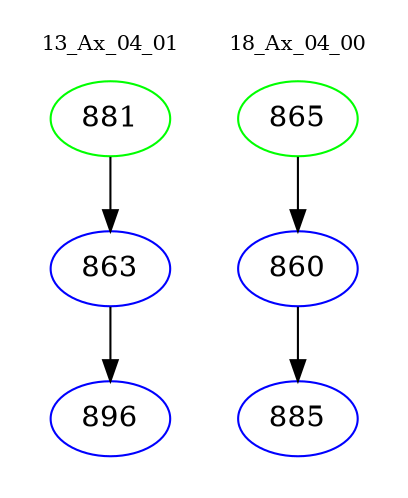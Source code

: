 digraph{
subgraph cluster_0 {
color = white
label = "13_Ax_04_01";
fontsize=10;
T0_881 [label="881", color="green"]
T0_881 -> T0_863 [color="black"]
T0_863 [label="863", color="blue"]
T0_863 -> T0_896 [color="black"]
T0_896 [label="896", color="blue"]
}
subgraph cluster_1 {
color = white
label = "18_Ax_04_00";
fontsize=10;
T1_865 [label="865", color="green"]
T1_865 -> T1_860 [color="black"]
T1_860 [label="860", color="blue"]
T1_860 -> T1_885 [color="black"]
T1_885 [label="885", color="blue"]
}
}
